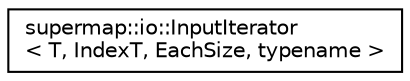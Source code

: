 digraph "Graphical Class Hierarchy"
{
 // LATEX_PDF_SIZE
  edge [fontname="Helvetica",fontsize="10",labelfontname="Helvetica",labelfontsize="10"];
  node [fontname="Helvetica",fontsize="10",shape=record];
  rankdir="LR";
  Node0 [label="supermap::io::InputIterator\l\< T, IndexT, EachSize, typename \>",height=0.2,width=0.4,color="black", fillcolor="white", style="filled",URL="$classsupermap_1_1io_1_1InputIterator.html",tooltip="Iterator which allows to read continuous objects of type T from input stream."];
}
